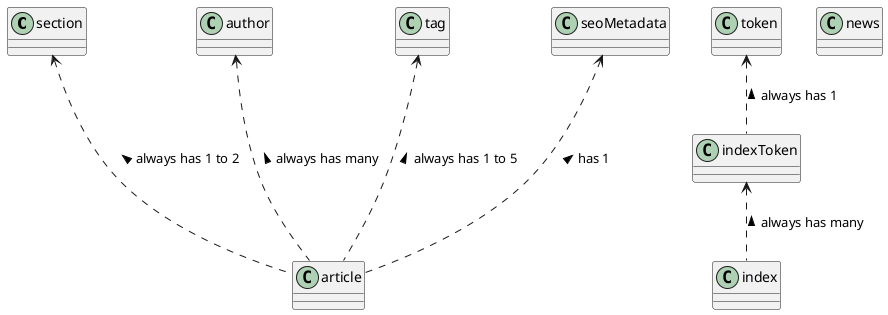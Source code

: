 @startuml

class section

class article

author <... article : always has many <
tag <... article : always has 1 to 5 <

section <... article : always has 1 to 2 <
seoMetadata <... article : has 1 <

class author

class seoMetadata

class tag

class token

class indexToken
token <.. indexToken : always has 1 <

class index
indexToken <.. index : always has many <

class news

@enduml